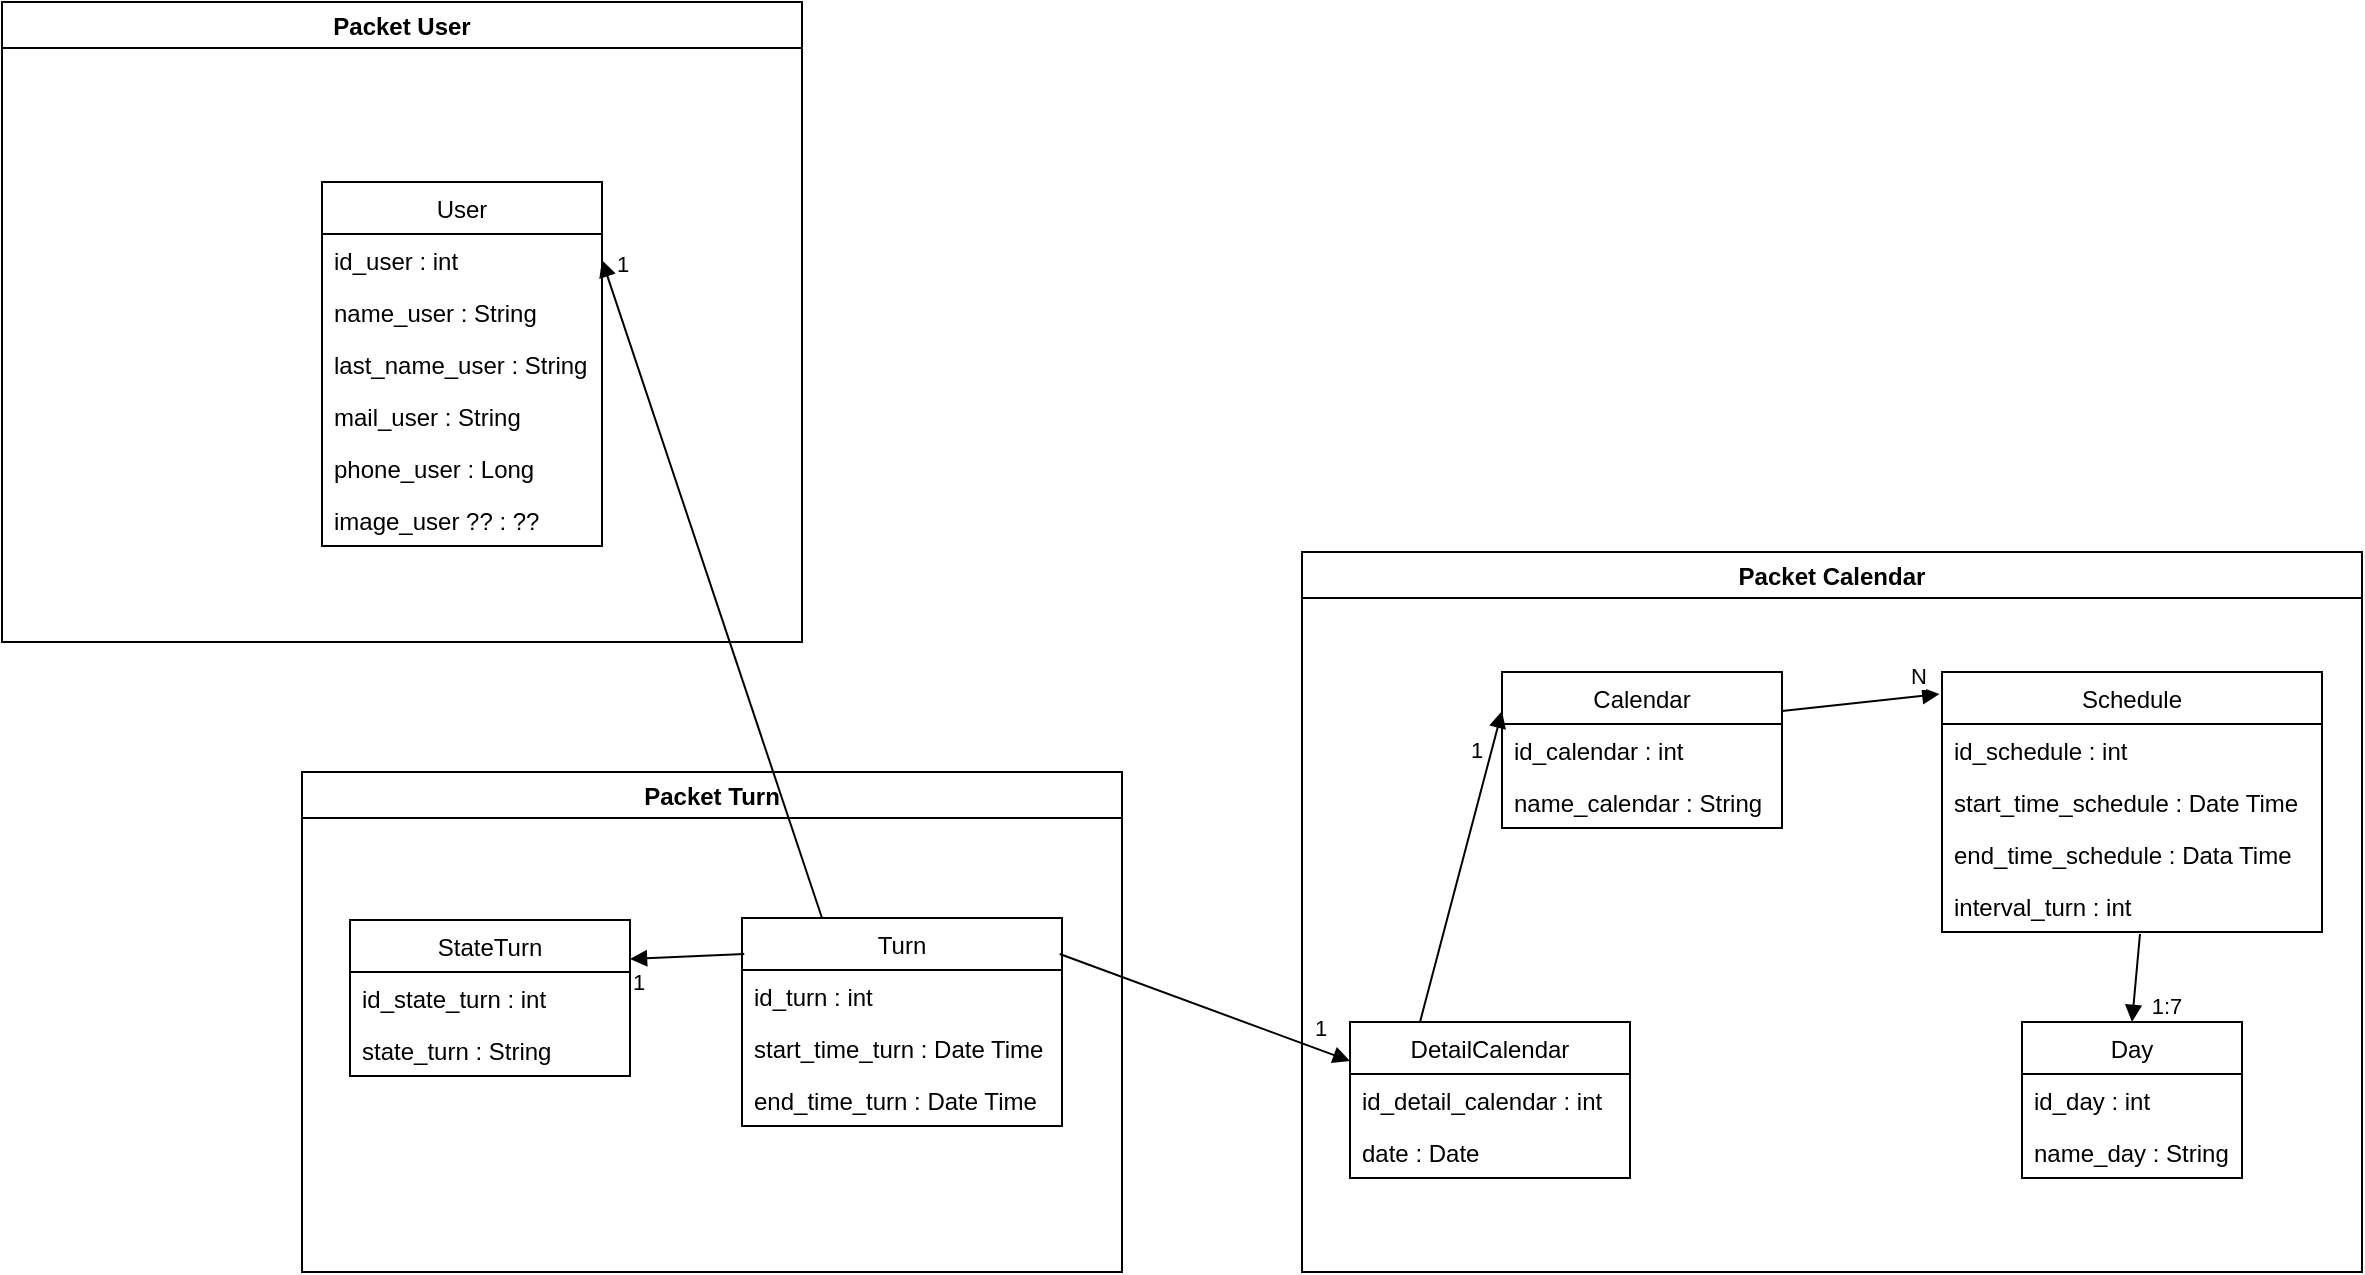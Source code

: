 <mxfile version="13.10.0" type="embed">
    <diagram id="9V75sfkZhwr1mpEsGMFK" name="Clases">
        <mxGraphModel dx="1561" dy="1588" grid="1" gridSize="10" guides="1" tooltips="1" connect="1" arrows="1" fold="1" page="1" pageScale="1" pageWidth="827" pageHeight="1169" math="0" shadow="0">
            <root>
                <mxCell id="0"/>
                <mxCell id="1" parent="0"/>
                <mxCell id="87" value="Packet Calendar" style="swimlane;" parent="1" vertex="1">
                    <mxGeometry x="290" y="225" width="530" height="360" as="geometry"/>
                </mxCell>
                <mxCell id="54" value="DetailCalendar" style="swimlane;fontStyle=0;childLayout=stackLayout;horizontal=1;startSize=26;fillColor=none;horizontalStack=0;resizeParent=1;resizeParentMax=0;resizeLast=0;collapsible=1;marginBottom=0;" parent="87" vertex="1">
                    <mxGeometry x="24" y="235" width="140" height="78" as="geometry"/>
                </mxCell>
                <mxCell id="55" value="id_detail_calendar : int" style="text;strokeColor=none;fillColor=none;align=left;verticalAlign=top;spacingLeft=4;spacingRight=4;overflow=hidden;rotatable=0;points=[[0,0.5],[1,0.5]];portConstraint=eastwest;" parent="54" vertex="1">
                    <mxGeometry y="26" width="140" height="26" as="geometry"/>
                </mxCell>
                <mxCell id="56" value="date : Date" style="text;strokeColor=none;fillColor=none;align=left;verticalAlign=top;spacingLeft=4;spacingRight=4;overflow=hidden;rotatable=0;points=[[0,0.5],[1,0.5]];portConstraint=eastwest;" parent="54" vertex="1">
                    <mxGeometry y="52" width="140" height="26" as="geometry"/>
                </mxCell>
                <mxCell id="62" value="Calendar" style="swimlane;fontStyle=0;childLayout=stackLayout;horizontal=1;startSize=26;fillColor=none;horizontalStack=0;resizeParent=1;resizeParentMax=0;resizeLast=0;collapsible=1;marginBottom=0;" parent="87" vertex="1">
                    <mxGeometry x="100" y="60" width="140" height="78" as="geometry"/>
                </mxCell>
                <mxCell id="63" value="id_calendar : int" style="text;strokeColor=none;fillColor=none;align=left;verticalAlign=top;spacingLeft=4;spacingRight=4;overflow=hidden;rotatable=0;points=[[0,0.5],[1,0.5]];portConstraint=eastwest;" parent="62" vertex="1">
                    <mxGeometry y="26" width="140" height="26" as="geometry"/>
                </mxCell>
                <mxCell id="64" value="name_calendar : String" style="text;strokeColor=none;fillColor=none;align=left;verticalAlign=top;spacingLeft=4;spacingRight=4;overflow=hidden;rotatable=0;points=[[0,0.5],[1,0.5]];portConstraint=eastwest;" parent="62" vertex="1">
                    <mxGeometry y="52" width="140" height="26" as="geometry"/>
                </mxCell>
                <mxCell id="109" value="1" style="html=1;verticalAlign=bottom;endArrow=block;entryX=0;entryY=0.25;entryDx=0;entryDy=0;exitX=0.25;exitY=0;exitDx=0;exitDy=0;" edge="1" parent="87" source="54" target="62">
                    <mxGeometry x="0.625" y="5" width="80" relative="1" as="geometry">
                        <mxPoint x="80" y="210" as="sourcePoint"/>
                        <mxPoint x="160" y="210" as="targetPoint"/>
                        <mxPoint as="offset"/>
                    </mxGeometry>
                </mxCell>
                <mxCell id="69" value="Schedule" style="swimlane;fontStyle=0;childLayout=stackLayout;horizontal=1;startSize=26;fillColor=none;horizontalStack=0;resizeParent=1;resizeParentMax=0;resizeLast=0;collapsible=1;marginBottom=0;" parent="87" vertex="1">
                    <mxGeometry x="320" y="60" width="190" height="130" as="geometry"/>
                </mxCell>
                <mxCell id="70" value="id_schedule : int" style="text;strokeColor=none;fillColor=none;align=left;verticalAlign=top;spacingLeft=4;spacingRight=4;overflow=hidden;rotatable=0;points=[[0,0.5],[1,0.5]];portConstraint=eastwest;" parent="69" vertex="1">
                    <mxGeometry y="26" width="190" height="26" as="geometry"/>
                </mxCell>
                <mxCell id="71" value="start_time_schedule : Date Time" style="text;strokeColor=none;fillColor=none;align=left;verticalAlign=top;spacingLeft=4;spacingRight=4;overflow=hidden;rotatable=0;points=[[0,0.5],[1,0.5]];portConstraint=eastwest;" parent="69" vertex="1">
                    <mxGeometry y="52" width="190" height="26" as="geometry"/>
                </mxCell>
                <mxCell id="72" value="end_time_schedule : Data Time&#10;" style="text;strokeColor=none;fillColor=none;align=left;verticalAlign=top;spacingLeft=4;spacingRight=4;overflow=hidden;rotatable=0;points=[[0,0.5],[1,0.5]];portConstraint=eastwest;" parent="69" vertex="1">
                    <mxGeometry y="78" width="190" height="26" as="geometry"/>
                </mxCell>
                <mxCell id="74" value="interval_turn : int" style="text;strokeColor=none;fillColor=none;align=left;verticalAlign=top;spacingLeft=4;spacingRight=4;overflow=hidden;rotatable=0;points=[[0,0.5],[1,0.5]];portConstraint=eastwest;" parent="69" vertex="1">
                    <mxGeometry y="104" width="190" height="26" as="geometry"/>
                </mxCell>
                <mxCell id="110" value="N" style="html=1;verticalAlign=bottom;endArrow=block;entryX=-0.007;entryY=0.085;entryDx=0;entryDy=0;entryPerimeter=0;exitX=1;exitY=0.25;exitDx=0;exitDy=0;" edge="1" parent="87" source="62" target="69">
                    <mxGeometry x="0.743" y="1" width="80" relative="1" as="geometry">
                        <mxPoint x="125" y="230" as="sourcePoint"/>
                        <mxPoint x="161.98" y="182.004" as="targetPoint"/>
                        <mxPoint as="offset"/>
                    </mxGeometry>
                </mxCell>
                <mxCell id="80" value="Day" style="swimlane;fontStyle=0;childLayout=stackLayout;horizontal=1;startSize=26;fillColor=none;horizontalStack=0;resizeParent=1;resizeParentMax=0;resizeLast=0;collapsible=1;marginBottom=0;" parent="87" vertex="1">
                    <mxGeometry x="360" y="235" width="110" height="78" as="geometry"/>
                </mxCell>
                <mxCell id="81" value="id_day : int" style="text;strokeColor=none;fillColor=none;align=left;verticalAlign=top;spacingLeft=4;spacingRight=4;overflow=hidden;rotatable=0;points=[[0,0.5],[1,0.5]];portConstraint=eastwest;" parent="80" vertex="1">
                    <mxGeometry y="26" width="110" height="26" as="geometry"/>
                </mxCell>
                <mxCell id="82" value="name_day : String" style="text;strokeColor=none;fillColor=none;align=left;verticalAlign=top;spacingLeft=4;spacingRight=4;overflow=hidden;rotatable=0;points=[[0,0.5],[1,0.5]];portConstraint=eastwest;" parent="80" vertex="1">
                    <mxGeometry y="52" width="110" height="26" as="geometry"/>
                </mxCell>
                <mxCell id="111" value="1:7" style="html=1;verticalAlign=bottom;endArrow=block;entryX=0.5;entryY=0;entryDx=0;entryDy=0;exitX=0.521;exitY=1.038;exitDx=0;exitDy=0;exitPerimeter=0;" edge="1" parent="87" source="74" target="80">
                    <mxGeometry x="0.967" y="17" width="80" relative="1" as="geometry">
                        <mxPoint x="135" y="240" as="sourcePoint"/>
                        <mxPoint x="171.98" y="192.004" as="targetPoint"/>
                        <mxPoint as="offset"/>
                    </mxGeometry>
                </mxCell>
                <mxCell id="88" value="Packet Turn" style="swimlane;" parent="1" vertex="1">
                    <mxGeometry x="-210" y="335" width="410" height="250" as="geometry"/>
                </mxCell>
                <mxCell id="44" value="Turn" style="swimlane;fontStyle=0;childLayout=stackLayout;horizontal=1;startSize=26;fillColor=none;horizontalStack=0;resizeParent=1;resizeParentMax=0;resizeLast=0;collapsible=1;marginBottom=0;" parent="88" vertex="1">
                    <mxGeometry x="220" y="73" width="160" height="104" as="geometry">
                        <mxRectangle x="330" y="320" width="50" height="26" as="alternateBounds"/>
                    </mxGeometry>
                </mxCell>
                <mxCell id="45" value="id_turn : int" style="text;strokeColor=none;fillColor=none;align=left;verticalAlign=top;spacingLeft=4;spacingRight=4;overflow=hidden;rotatable=0;points=[[0,0.5],[1,0.5]];portConstraint=eastwest;" parent="44" vertex="1">
                    <mxGeometry y="26" width="160" height="26" as="geometry"/>
                </mxCell>
                <mxCell id="46" value="start_time_turn : Date Time" style="text;strokeColor=none;fillColor=none;align=left;verticalAlign=top;spacingLeft=4;spacingRight=4;overflow=hidden;rotatable=0;points=[[0,0.5],[1,0.5]];portConstraint=eastwest;" parent="44" vertex="1">
                    <mxGeometry y="52" width="160" height="26" as="geometry"/>
                </mxCell>
                <mxCell id="48" value="end_time_turn : Date Time" style="text;strokeColor=none;fillColor=none;align=left;verticalAlign=top;spacingLeft=4;spacingRight=4;overflow=hidden;rotatable=0;points=[[0,0.5],[1,0.5]];portConstraint=eastwest;" parent="44" vertex="1">
                    <mxGeometry y="78" width="160" height="26" as="geometry"/>
                </mxCell>
                <mxCell id="49" value="StateTurn" style="swimlane;fontStyle=0;childLayout=stackLayout;horizontal=1;startSize=26;fillColor=none;horizontalStack=0;resizeParent=1;resizeParentMax=0;resizeLast=0;collapsible=1;marginBottom=0;" parent="88" vertex="1">
                    <mxGeometry x="24" y="74" width="140" height="78" as="geometry"/>
                </mxCell>
                <mxCell id="50" value="id_state_turn : int" style="text;strokeColor=none;fillColor=none;align=left;verticalAlign=top;spacingLeft=4;spacingRight=4;overflow=hidden;rotatable=0;points=[[0,0.5],[1,0.5]];portConstraint=eastwest;" parent="49" vertex="1">
                    <mxGeometry y="26" width="140" height="26" as="geometry"/>
                </mxCell>
                <mxCell id="51" value="state_turn : String" style="text;strokeColor=none;fillColor=none;align=left;verticalAlign=top;spacingLeft=4;spacingRight=4;overflow=hidden;rotatable=0;points=[[0,0.5],[1,0.5]];portConstraint=eastwest;" parent="49" vertex="1">
                    <mxGeometry y="52" width="140" height="26" as="geometry"/>
                </mxCell>
                <mxCell id="113" value="1" style="html=1;verticalAlign=bottom;endArrow=block;entryX=1;entryY=0.25;entryDx=0;entryDy=0;exitX=0.007;exitY=0.173;exitDx=0;exitDy=0;exitPerimeter=0;" edge="1" parent="88" source="44" target="49">
                    <mxGeometry x="0.883" y="21" width="80" relative="1" as="geometry">
                        <mxPoint x="370" y="70" as="sourcePoint"/>
                        <mxPoint x="347.98" y="-107.996" as="targetPoint"/>
                        <mxPoint as="offset"/>
                    </mxGeometry>
                </mxCell>
                <mxCell id="112" value="1" style="html=1;verticalAlign=bottom;endArrow=block;entryX=0;entryY=0.25;entryDx=0;entryDy=0;exitX=0.993;exitY=0.173;exitDx=0;exitDy=0;exitPerimeter=0;" edge="1" parent="1" source="44" target="54">
                    <mxGeometry x="0.78" y="2" width="80" relative="1" as="geometry">
                        <mxPoint x="200" y="400" as="sourcePoint"/>
                        <mxPoint x="571.98" y="402.004" as="targetPoint"/>
                        <mxPoint as="offset"/>
                    </mxGeometry>
                </mxCell>
                <mxCell id="115" value="User" style="swimlane;fontStyle=0;childLayout=stackLayout;horizontal=1;startSize=26;fillColor=none;horizontalStack=0;resizeParent=1;resizeParentMax=0;resizeLast=0;collapsible=1;marginBottom=0;" vertex="1" parent="1">
                    <mxGeometry x="-200" y="40" width="140" height="182" as="geometry"/>
                </mxCell>
                <mxCell id="116" value="id_user : int" style="text;strokeColor=none;fillColor=none;align=left;verticalAlign=top;spacingLeft=4;spacingRight=4;overflow=hidden;rotatable=0;points=[[0,0.5],[1,0.5]];portConstraint=eastwest;" vertex="1" parent="115">
                    <mxGeometry y="26" width="140" height="26" as="geometry"/>
                </mxCell>
                <mxCell id="117" value="name_user : String" style="text;strokeColor=none;fillColor=none;align=left;verticalAlign=top;spacingLeft=4;spacingRight=4;overflow=hidden;rotatable=0;points=[[0,0.5],[1,0.5]];portConstraint=eastwest;" vertex="1" parent="115">
                    <mxGeometry y="52" width="140" height="26" as="geometry"/>
                </mxCell>
                <mxCell id="119" value="last_name_user : String" style="text;strokeColor=none;fillColor=none;align=left;verticalAlign=top;spacingLeft=4;spacingRight=4;overflow=hidden;rotatable=0;points=[[0,0.5],[1,0.5]];portConstraint=eastwest;" vertex="1" parent="115">
                    <mxGeometry y="78" width="140" height="26" as="geometry"/>
                </mxCell>
                <mxCell id="118" value="mail_user : String" style="text;strokeColor=none;fillColor=none;align=left;verticalAlign=top;spacingLeft=4;spacingRight=4;overflow=hidden;rotatable=0;points=[[0,0.5],[1,0.5]];portConstraint=eastwest;" vertex="1" parent="115">
                    <mxGeometry y="104" width="140" height="26" as="geometry"/>
                </mxCell>
                <mxCell id="120" value="phone_user : Long" style="text;strokeColor=none;fillColor=none;align=left;verticalAlign=top;spacingLeft=4;spacingRight=4;overflow=hidden;rotatable=0;points=[[0,0.5],[1,0.5]];portConstraint=eastwest;" vertex="1" parent="115">
                    <mxGeometry y="130" width="140" height="26" as="geometry"/>
                </mxCell>
                <mxCell id="121" value="image_user ?? : ??" style="text;strokeColor=none;fillColor=none;align=left;verticalAlign=top;spacingLeft=4;spacingRight=4;overflow=hidden;rotatable=0;points=[[0,0.5],[1,0.5]];portConstraint=eastwest;" vertex="1" parent="115">
                    <mxGeometry y="156" width="140" height="26" as="geometry"/>
                </mxCell>
                <mxCell id="122" value="Packet User" style="swimlane;" vertex="1" parent="1">
                    <mxGeometry x="-360" y="-50" width="400" height="320" as="geometry"/>
                </mxCell>
                <mxCell id="123" value="1" style="html=1;verticalAlign=bottom;endArrow=block;entryX=1;entryY=0.5;entryDx=0;entryDy=0;exitX=0.25;exitY=0;exitDx=0;exitDy=0;" edge="1" parent="1" source="44" target="116">
                    <mxGeometry x="0.922" y="-6" width="80" relative="1" as="geometry">
                        <mxPoint x="21.12" y="435.992" as="sourcePoint"/>
                        <mxPoint x="-36" y="438.5" as="targetPoint"/>
                        <mxPoint as="offset"/>
                    </mxGeometry>
                </mxCell>
            </root>
        </mxGraphModel>
    </diagram>
</mxfile>